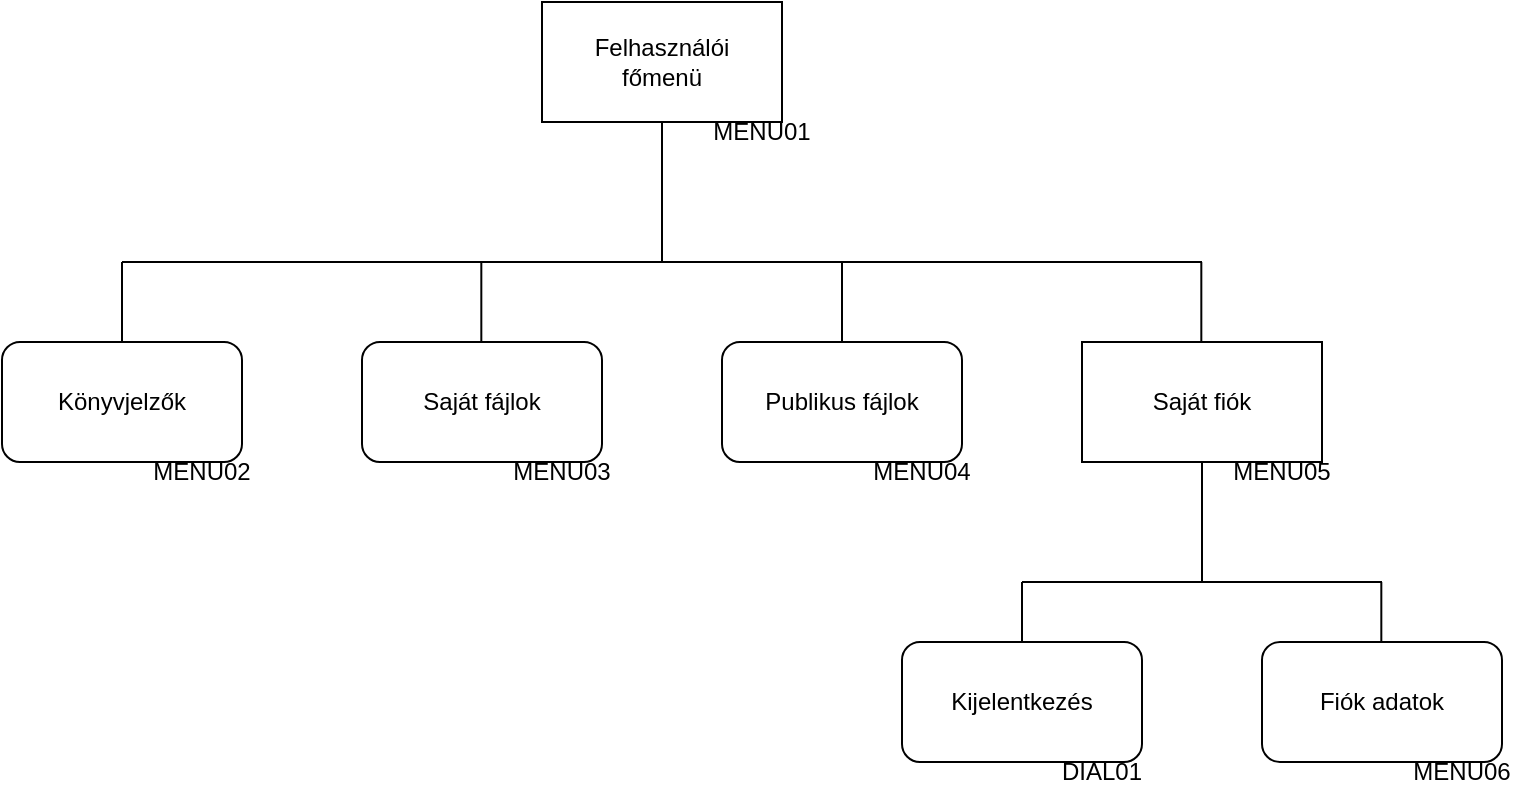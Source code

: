<mxfile version="24.0.1" type="google" pages="3">
  <diagram name="Felhasználói" id="hYD5U8tpnZjgWVaeMjtl">
    <mxGraphModel grid="1" page="1" gridSize="10" guides="1" tooltips="1" connect="1" arrows="1" fold="1" pageScale="1" pageWidth="827" pageHeight="1169" math="0" shadow="0">
      <root>
        <mxCell id="0" />
        <mxCell id="1" parent="0" />
        <mxCell id="X6ehyYo9V5bhcPVwCmyl-1" value="&lt;div&gt;Felhasználói&lt;/div&gt;&lt;div&gt;főmenü&lt;br&gt;&lt;/div&gt;" style="rounded=0;whiteSpace=wrap;html=1;" vertex="1" parent="1">
          <mxGeometry x="340" y="70" width="120" height="60" as="geometry" />
        </mxCell>
        <mxCell id="X6ehyYo9V5bhcPVwCmyl-6" value="Saját fiók" style="rounded=0;whiteSpace=wrap;html=1;" vertex="1" parent="1">
          <mxGeometry x="610" y="240" width="120" height="60" as="geometry" />
        </mxCell>
        <mxCell id="Cjwkc8-t4BwCz8PGgc_j-1" value="Kijelentkezés" style="rounded=1;whiteSpace=wrap;html=1;" vertex="1" parent="1">
          <mxGeometry x="520" y="390" width="120" height="60" as="geometry" />
        </mxCell>
        <mxCell id="Cjwkc8-t4BwCz8PGgc_j-2" value="Fiók adatok" style="rounded=1;whiteSpace=wrap;html=1;" vertex="1" parent="1">
          <mxGeometry x="700" y="390" width="120" height="60" as="geometry" />
        </mxCell>
        <mxCell id="Cjwkc8-t4BwCz8PGgc_j-3" value="" style="endArrow=none;html=1;rounded=0;entryX=0.5;entryY=1;entryDx=0;entryDy=0;" edge="1" parent="1" target="X6ehyYo9V5bhcPVwCmyl-6">
          <mxGeometry width="50" height="50" relative="1" as="geometry">
            <mxPoint x="670" y="360" as="sourcePoint" />
            <mxPoint x="710" y="330" as="targetPoint" />
          </mxGeometry>
        </mxCell>
        <mxCell id="Cjwkc8-t4BwCz8PGgc_j-4" value="" style="endArrow=none;html=1;rounded=0;" edge="1" parent="1">
          <mxGeometry width="50" height="50" relative="1" as="geometry">
            <mxPoint x="580" y="360" as="sourcePoint" />
            <mxPoint x="760" y="360" as="targetPoint" />
          </mxGeometry>
        </mxCell>
        <mxCell id="Cjwkc8-t4BwCz8PGgc_j-5" value="" style="endArrow=none;html=1;rounded=0;exitX=0.5;exitY=0;exitDx=0;exitDy=0;" edge="1" parent="1" source="Cjwkc8-t4BwCz8PGgc_j-1">
          <mxGeometry width="50" height="50" relative="1" as="geometry">
            <mxPoint x="410" y="430" as="sourcePoint" />
            <mxPoint x="580" y="360" as="targetPoint" />
          </mxGeometry>
        </mxCell>
        <mxCell id="Cjwkc8-t4BwCz8PGgc_j-6" value="" style="endArrow=none;html=1;rounded=0;exitX=0.5;exitY=0;exitDx=0;exitDy=0;" edge="1" parent="1">
          <mxGeometry width="50" height="50" relative="1" as="geometry">
            <mxPoint x="759.66" y="390" as="sourcePoint" />
            <mxPoint x="759.66" y="360" as="targetPoint" />
          </mxGeometry>
        </mxCell>
        <mxCell id="Cjwkc8-t4BwCz8PGgc_j-7" value="MENU01" style="text;html=1;align=center;verticalAlign=middle;whiteSpace=wrap;rounded=0;" vertex="1" parent="1">
          <mxGeometry x="420" y="120" width="60" height="30" as="geometry" />
        </mxCell>
        <mxCell id="Cjwkc8-t4BwCz8PGgc_j-8" value="&lt;div&gt;MENU02&lt;/div&gt;" style="text;html=1;align=center;verticalAlign=middle;whiteSpace=wrap;rounded=0;" vertex="1" parent="1">
          <mxGeometry x="140" y="290" width="60" height="30" as="geometry" />
        </mxCell>
        <mxCell id="Cjwkc8-t4BwCz8PGgc_j-9" value="MENU03" style="text;html=1;align=center;verticalAlign=middle;whiteSpace=wrap;rounded=0;" vertex="1" parent="1">
          <mxGeometry x="320" y="290" width="60" height="30" as="geometry" />
        </mxCell>
        <mxCell id="Cjwkc8-t4BwCz8PGgc_j-10" value="MENU04" style="text;html=1;align=center;verticalAlign=middle;whiteSpace=wrap;rounded=0;" vertex="1" parent="1">
          <mxGeometry x="500" y="290" width="60" height="30" as="geometry" />
        </mxCell>
        <mxCell id="Cjwkc8-t4BwCz8PGgc_j-11" value="MENU05" style="text;html=1;align=center;verticalAlign=middle;whiteSpace=wrap;rounded=0;" vertex="1" parent="1">
          <mxGeometry x="680" y="290" width="60" height="30" as="geometry" />
        </mxCell>
        <mxCell id="Cjwkc8-t4BwCz8PGgc_j-12" value="MENU06" style="text;html=1;align=center;verticalAlign=middle;whiteSpace=wrap;rounded=0;" vertex="1" parent="1">
          <mxGeometry x="770" y="440" width="60" height="30" as="geometry" />
        </mxCell>
        <mxCell id="Cjwkc8-t4BwCz8PGgc_j-13" value="DIAL01" style="text;html=1;align=center;verticalAlign=middle;whiteSpace=wrap;rounded=0;" vertex="1" parent="1">
          <mxGeometry x="590" y="440" width="60" height="30" as="geometry" />
        </mxCell>
        <mxCell id="Cjwkc8-t4BwCz8PGgc_j-14" value="" style="endArrow=none;html=1;rounded=0;exitX=0.5;exitY=0;exitDx=0;exitDy=0;" edge="1" parent="1">
          <mxGeometry width="50" height="50" relative="1" as="geometry">
            <mxPoint x="130" y="240" as="sourcePoint" />
            <mxPoint x="130" y="200" as="targetPoint" />
          </mxGeometry>
        </mxCell>
        <mxCell id="Cjwkc8-t4BwCz8PGgc_j-15" value="" style="endArrow=none;html=1;rounded=0;exitX=0.5;exitY=0;exitDx=0;exitDy=0;" edge="1" parent="1">
          <mxGeometry width="50" height="50" relative="1" as="geometry">
            <mxPoint x="309.66" y="240" as="sourcePoint" />
            <mxPoint x="309.66" y="200" as="targetPoint" />
          </mxGeometry>
        </mxCell>
        <mxCell id="Cjwkc8-t4BwCz8PGgc_j-16" value="" style="endArrow=none;html=1;rounded=0;exitX=0.5;exitY=0;exitDx=0;exitDy=0;" edge="1" parent="1">
          <mxGeometry width="50" height="50" relative="1" as="geometry">
            <mxPoint x="490" y="240" as="sourcePoint" />
            <mxPoint x="490" y="200" as="targetPoint" />
          </mxGeometry>
        </mxCell>
        <mxCell id="Cjwkc8-t4BwCz8PGgc_j-17" value="" style="endArrow=none;html=1;rounded=0;exitX=0.5;exitY=0;exitDx=0;exitDy=0;" edge="1" parent="1">
          <mxGeometry width="50" height="50" relative="1" as="geometry">
            <mxPoint x="669.66" y="240" as="sourcePoint" />
            <mxPoint x="669.66" y="200" as="targetPoint" />
          </mxGeometry>
        </mxCell>
        <mxCell id="Cjwkc8-t4BwCz8PGgc_j-18" value="" style="endArrow=none;html=1;rounded=0;" edge="1" parent="1">
          <mxGeometry width="50" height="50" relative="1" as="geometry">
            <mxPoint x="130" y="200" as="sourcePoint" />
            <mxPoint x="670" y="200" as="targetPoint" />
          </mxGeometry>
        </mxCell>
        <mxCell id="Cjwkc8-t4BwCz8PGgc_j-19" value="" style="endArrow=none;html=1;rounded=0;entryX=0.5;entryY=1;entryDx=0;entryDy=0;" edge="1" parent="1" target="X6ehyYo9V5bhcPVwCmyl-1">
          <mxGeometry width="50" height="50" relative="1" as="geometry">
            <mxPoint x="400" y="200" as="sourcePoint" />
            <mxPoint x="290" y="380" as="targetPoint" />
          </mxGeometry>
        </mxCell>
        <mxCell id="Cjwkc8-t4BwCz8PGgc_j-21" value="Könyvjelzők" style="rounded=1;whiteSpace=wrap;html=1;" vertex="1" parent="1">
          <mxGeometry x="70" y="240" width="120" height="60" as="geometry" />
        </mxCell>
        <mxCell id="Cjwkc8-t4BwCz8PGgc_j-22" value="Saját fájlok" style="rounded=1;whiteSpace=wrap;html=1;" vertex="1" parent="1">
          <mxGeometry x="250" y="240" width="120" height="60" as="geometry" />
        </mxCell>
        <mxCell id="Cjwkc8-t4BwCz8PGgc_j-23" value="Publikus fájlok" style="rounded=1;whiteSpace=wrap;html=1;" vertex="1" parent="1">
          <mxGeometry x="430" y="240" width="120" height="60" as="geometry" />
        </mxCell>
      </root>
    </mxGraphModel>
  </diagram>
  <diagram id="E2iWhJ_u_OlQXGVVYfkE" name="Vendég">
    <mxGraphModel grid="1" page="1" gridSize="10" guides="1" tooltips="1" connect="1" arrows="1" fold="1" pageScale="1" pageWidth="827" pageHeight="1169" math="0" shadow="0">
      <root>
        <mxCell id="0" />
        <mxCell id="1" parent="0" />
        <mxCell id="IYNmw7wEzGc-1rU78w_l-1" value="&lt;div&gt;Vendég&lt;/div&gt;&lt;div&gt;főmenü&lt;br&gt;&lt;/div&gt;" style="rounded=0;whiteSpace=wrap;html=1;" vertex="1" parent="1">
          <mxGeometry x="330" y="70" width="120" height="60" as="geometry" />
        </mxCell>
        <mxCell id="Zg42Y_eCuo0xbQlqRmkv-1" value="MENU07" style="text;html=1;align=center;verticalAlign=middle;whiteSpace=wrap;rounded=0;" vertex="1" parent="1">
          <mxGeometry x="400" y="120" width="60" height="30" as="geometry" />
        </mxCell>
        <mxCell id="Zg42Y_eCuo0xbQlqRmkv-2" value="&lt;div&gt;Publikus fájlok&lt;/div&gt;" style="rounded=1;whiteSpace=wrap;html=1;" vertex="1" parent="1">
          <mxGeometry x="150" y="220" width="120" height="60" as="geometry" />
        </mxCell>
        <mxCell id="achzAib0qAq2A53GgxE_-1" value="Regisztráció" style="rounded=1;whiteSpace=wrap;html=1;" vertex="1" parent="1">
          <mxGeometry x="330" y="220" width="120" height="60" as="geometry" />
        </mxCell>
        <mxCell id="achzAib0qAq2A53GgxE_-2" value="Bejelentkezés" style="rounded=1;whiteSpace=wrap;html=1;" vertex="1" parent="1">
          <mxGeometry x="500" y="220" width="120" height="60" as="geometry" />
        </mxCell>
        <mxCell id="achzAib0qAq2A53GgxE_-3" value="" style="endArrow=none;html=1;rounded=0;exitX=0.5;exitY=0;exitDx=0;exitDy=0;" edge="1" parent="1" source="Zg42Y_eCuo0xbQlqRmkv-2">
          <mxGeometry width="50" height="50" relative="1" as="geometry">
            <mxPoint x="140" y="210" as="sourcePoint" />
            <mxPoint x="210" y="180" as="targetPoint" />
          </mxGeometry>
        </mxCell>
        <mxCell id="achzAib0qAq2A53GgxE_-4" value="" style="endArrow=none;html=1;rounded=0;exitX=0.5;exitY=0;exitDx=0;exitDy=0;" edge="1" parent="1">
          <mxGeometry width="50" height="50" relative="1" as="geometry">
            <mxPoint x="389.66" y="220" as="sourcePoint" />
            <mxPoint x="389.66" y="180" as="targetPoint" />
          </mxGeometry>
        </mxCell>
        <mxCell id="achzAib0qAq2A53GgxE_-5" value="" style="endArrow=none;html=1;rounded=0;exitX=0.5;exitY=0;exitDx=0;exitDy=0;" edge="1" parent="1">
          <mxGeometry width="50" height="50" relative="1" as="geometry">
            <mxPoint x="559.66" y="220" as="sourcePoint" />
            <mxPoint x="559.66" y="180" as="targetPoint" />
          </mxGeometry>
        </mxCell>
        <mxCell id="achzAib0qAq2A53GgxE_-6" value="" style="endArrow=none;html=1;rounded=0;" edge="1" parent="1">
          <mxGeometry width="50" height="50" relative="1" as="geometry">
            <mxPoint x="210" y="180" as="sourcePoint" />
            <mxPoint x="560" y="180" as="targetPoint" />
          </mxGeometry>
        </mxCell>
        <mxCell id="achzAib0qAq2A53GgxE_-7" value="" style="endArrow=none;html=1;rounded=0;entryX=0.5;entryY=1;entryDx=0;entryDy=0;" edge="1" parent="1" target="IYNmw7wEzGc-1rU78w_l-1">
          <mxGeometry width="50" height="50" relative="1" as="geometry">
            <mxPoint x="390" y="180" as="sourcePoint" />
            <mxPoint x="200" y="150" as="targetPoint" />
          </mxGeometry>
        </mxCell>
        <mxCell id="2KdpBngvNeFbLivzi67n-1" value="MENU04" style="text;html=1;align=center;verticalAlign=middle;whiteSpace=wrap;rounded=0;" vertex="1" parent="1">
          <mxGeometry x="220" y="270" width="60" height="30" as="geometry" />
        </mxCell>
        <mxCell id="2KdpBngvNeFbLivzi67n-2" value="MENU08" style="text;html=1;align=center;verticalAlign=middle;whiteSpace=wrap;rounded=0;" vertex="1" parent="1">
          <mxGeometry x="400" y="270" width="60" height="30" as="geometry" />
        </mxCell>
        <mxCell id="Y5lxy_39GLHen1H9qaXw-1" value="MENU09" style="text;html=1;align=center;verticalAlign=middle;whiteSpace=wrap;rounded=0;" vertex="1" parent="1">
          <mxGeometry x="570" y="270" width="60" height="30" as="geometry" />
        </mxCell>
      </root>
    </mxGraphModel>
  </diagram>
  <diagram id="9GNiy4QuXtQ0dXeQYq0X" name="Admin">
    <mxGraphModel grid="1" page="1" gridSize="10" guides="1" tooltips="1" connect="1" arrows="1" fold="1" pageScale="1" pageWidth="827" pageHeight="1169" math="0" shadow="0">
      <root>
        <mxCell id="0" />
        <mxCell id="1" parent="0" />
        <mxCell id="NO5XObGEabhMuHuJffTi-1" value="&lt;div&gt;Admin&lt;/div&gt;&lt;div&gt;főmenü&lt;/div&gt;" style="rounded=0;whiteSpace=wrap;html=1;" vertex="1" parent="1">
          <mxGeometry x="340" y="90" width="120" height="60" as="geometry" />
        </mxCell>
        <mxCell id="QPlEVbD2VOw9pe8V_kbk-22" value="Saját fiók" style="rounded=0;whiteSpace=wrap;html=1;" vertex="1" parent="1">
          <mxGeometry x="607" y="250" width="120" height="60" as="geometry" />
        </mxCell>
        <mxCell id="QPlEVbD2VOw9pe8V_kbk-23" value="Kijelentkezés" style="rounded=1;whiteSpace=wrap;html=1;" vertex="1" parent="1">
          <mxGeometry x="517" y="400" width="120" height="60" as="geometry" />
        </mxCell>
        <mxCell id="QPlEVbD2VOw9pe8V_kbk-24" value="Fiók adatok" style="rounded=1;whiteSpace=wrap;html=1;" vertex="1" parent="1">
          <mxGeometry x="697" y="400" width="120" height="60" as="geometry" />
        </mxCell>
        <mxCell id="QPlEVbD2VOw9pe8V_kbk-25" value="" style="endArrow=none;html=1;rounded=0;entryX=0.5;entryY=1;entryDx=0;entryDy=0;" edge="1" parent="1" target="QPlEVbD2VOw9pe8V_kbk-22">
          <mxGeometry width="50" height="50" relative="1" as="geometry">
            <mxPoint x="667" y="370" as="sourcePoint" />
            <mxPoint x="707" y="340" as="targetPoint" />
          </mxGeometry>
        </mxCell>
        <mxCell id="QPlEVbD2VOw9pe8V_kbk-26" value="" style="endArrow=none;html=1;rounded=0;" edge="1" parent="1">
          <mxGeometry width="50" height="50" relative="1" as="geometry">
            <mxPoint x="577" y="370" as="sourcePoint" />
            <mxPoint x="757" y="370" as="targetPoint" />
          </mxGeometry>
        </mxCell>
        <mxCell id="QPlEVbD2VOw9pe8V_kbk-27" value="" style="endArrow=none;html=1;rounded=0;exitX=0.5;exitY=0;exitDx=0;exitDy=0;" edge="1" parent="1" source="QPlEVbD2VOw9pe8V_kbk-23">
          <mxGeometry width="50" height="50" relative="1" as="geometry">
            <mxPoint x="407" y="440" as="sourcePoint" />
            <mxPoint x="577" y="370" as="targetPoint" />
          </mxGeometry>
        </mxCell>
        <mxCell id="QPlEVbD2VOw9pe8V_kbk-28" value="" style="endArrow=none;html=1;rounded=0;exitX=0.5;exitY=0;exitDx=0;exitDy=0;" edge="1" parent="1">
          <mxGeometry width="50" height="50" relative="1" as="geometry">
            <mxPoint x="756.66" y="400" as="sourcePoint" />
            <mxPoint x="756.66" y="370" as="targetPoint" />
          </mxGeometry>
        </mxCell>
        <mxCell id="QPlEVbD2VOw9pe8V_kbk-29" value="&lt;div&gt;MENU02&lt;/div&gt;" style="text;html=1;align=center;verticalAlign=middle;whiteSpace=wrap;rounded=0;" vertex="1" parent="1">
          <mxGeometry x="137" y="300" width="60" height="30" as="geometry" />
        </mxCell>
        <mxCell id="QPlEVbD2VOw9pe8V_kbk-30" value="MENU11" style="text;html=1;align=center;verticalAlign=middle;whiteSpace=wrap;rounded=0;" vertex="1" parent="1">
          <mxGeometry x="317" y="300" width="60" height="30" as="geometry" />
        </mxCell>
        <mxCell id="QPlEVbD2VOw9pe8V_kbk-31" value="MENU04" style="text;html=1;align=center;verticalAlign=middle;whiteSpace=wrap;rounded=0;" vertex="1" parent="1">
          <mxGeometry x="497" y="300" width="60" height="30" as="geometry" />
        </mxCell>
        <mxCell id="QPlEVbD2VOw9pe8V_kbk-32" value="MENU05" style="text;html=1;align=center;verticalAlign=middle;whiteSpace=wrap;rounded=0;" vertex="1" parent="1">
          <mxGeometry x="677" y="300" width="60" height="30" as="geometry" />
        </mxCell>
        <mxCell id="QPlEVbD2VOw9pe8V_kbk-33" value="MENU06" style="text;html=1;align=center;verticalAlign=middle;whiteSpace=wrap;rounded=0;" vertex="1" parent="1">
          <mxGeometry x="767" y="450" width="60" height="30" as="geometry" />
        </mxCell>
        <mxCell id="QPlEVbD2VOw9pe8V_kbk-34" value="DIAL01" style="text;html=1;align=center;verticalAlign=middle;whiteSpace=wrap;rounded=0;" vertex="1" parent="1">
          <mxGeometry x="587" y="450" width="60" height="30" as="geometry" />
        </mxCell>
        <mxCell id="QPlEVbD2VOw9pe8V_kbk-35" value="" style="endArrow=none;html=1;rounded=0;exitX=0.5;exitY=0;exitDx=0;exitDy=0;" edge="1" parent="1">
          <mxGeometry width="50" height="50" relative="1" as="geometry">
            <mxPoint x="127" y="250" as="sourcePoint" />
            <mxPoint x="127" y="210" as="targetPoint" />
          </mxGeometry>
        </mxCell>
        <mxCell id="QPlEVbD2VOw9pe8V_kbk-36" value="" style="endArrow=none;html=1;rounded=0;exitX=0.5;exitY=0;exitDx=0;exitDy=0;" edge="1" parent="1">
          <mxGeometry width="50" height="50" relative="1" as="geometry">
            <mxPoint x="306.66" y="250" as="sourcePoint" />
            <mxPoint x="306.66" y="210" as="targetPoint" />
          </mxGeometry>
        </mxCell>
        <mxCell id="QPlEVbD2VOw9pe8V_kbk-37" value="" style="endArrow=none;html=1;rounded=0;exitX=0.5;exitY=0;exitDx=0;exitDy=0;" edge="1" parent="1">
          <mxGeometry width="50" height="50" relative="1" as="geometry">
            <mxPoint x="487" y="250" as="sourcePoint" />
            <mxPoint x="487" y="210" as="targetPoint" />
          </mxGeometry>
        </mxCell>
        <mxCell id="QPlEVbD2VOw9pe8V_kbk-38" value="" style="endArrow=none;html=1;rounded=0;exitX=0.5;exitY=0;exitDx=0;exitDy=0;" edge="1" parent="1">
          <mxGeometry width="50" height="50" relative="1" as="geometry">
            <mxPoint x="666.66" y="250" as="sourcePoint" />
            <mxPoint x="666.66" y="210" as="targetPoint" />
          </mxGeometry>
        </mxCell>
        <mxCell id="QPlEVbD2VOw9pe8V_kbk-39" value="" style="endArrow=none;html=1;rounded=0;" edge="1" parent="1">
          <mxGeometry width="50" height="50" relative="1" as="geometry">
            <mxPoint x="127" y="210" as="sourcePoint" />
            <mxPoint x="667" y="210" as="targetPoint" />
          </mxGeometry>
        </mxCell>
        <mxCell id="QPlEVbD2VOw9pe8V_kbk-40" value="Könyvjelzők" style="rounded=1;whiteSpace=wrap;html=1;" vertex="1" parent="1">
          <mxGeometry x="67" y="250" width="120" height="60" as="geometry" />
        </mxCell>
        <mxCell id="QPlEVbD2VOw9pe8V_kbk-41" value="Összes fájl" style="rounded=1;whiteSpace=wrap;html=1;" vertex="1" parent="1">
          <mxGeometry x="247" y="250" width="120" height="60" as="geometry" />
        </mxCell>
        <mxCell id="QPlEVbD2VOw9pe8V_kbk-42" value="Publikus fájlok" style="rounded=1;whiteSpace=wrap;html=1;" vertex="1" parent="1">
          <mxGeometry x="427" y="250" width="120" height="60" as="geometry" />
        </mxCell>
        <mxCell id="QPlEVbD2VOw9pe8V_kbk-43" value="" style="endArrow=none;html=1;rounded=0;exitX=0.5;exitY=1;exitDx=0;exitDy=0;" edge="1" parent="1" source="NO5XObGEabhMuHuJffTi-1">
          <mxGeometry width="50" height="50" relative="1" as="geometry">
            <mxPoint x="210" y="210" as="sourcePoint" />
            <mxPoint x="400" y="210" as="targetPoint" />
          </mxGeometry>
        </mxCell>
        <mxCell id="cM1YMqBC-2Arszk6kAWc-1" value="MENU10" style="text;html=1;align=center;verticalAlign=middle;whiteSpace=wrap;rounded=0;" vertex="1" parent="1">
          <mxGeometry x="410" y="140" width="60" height="30" as="geometry" />
        </mxCell>
      </root>
    </mxGraphModel>
  </diagram>
</mxfile>
